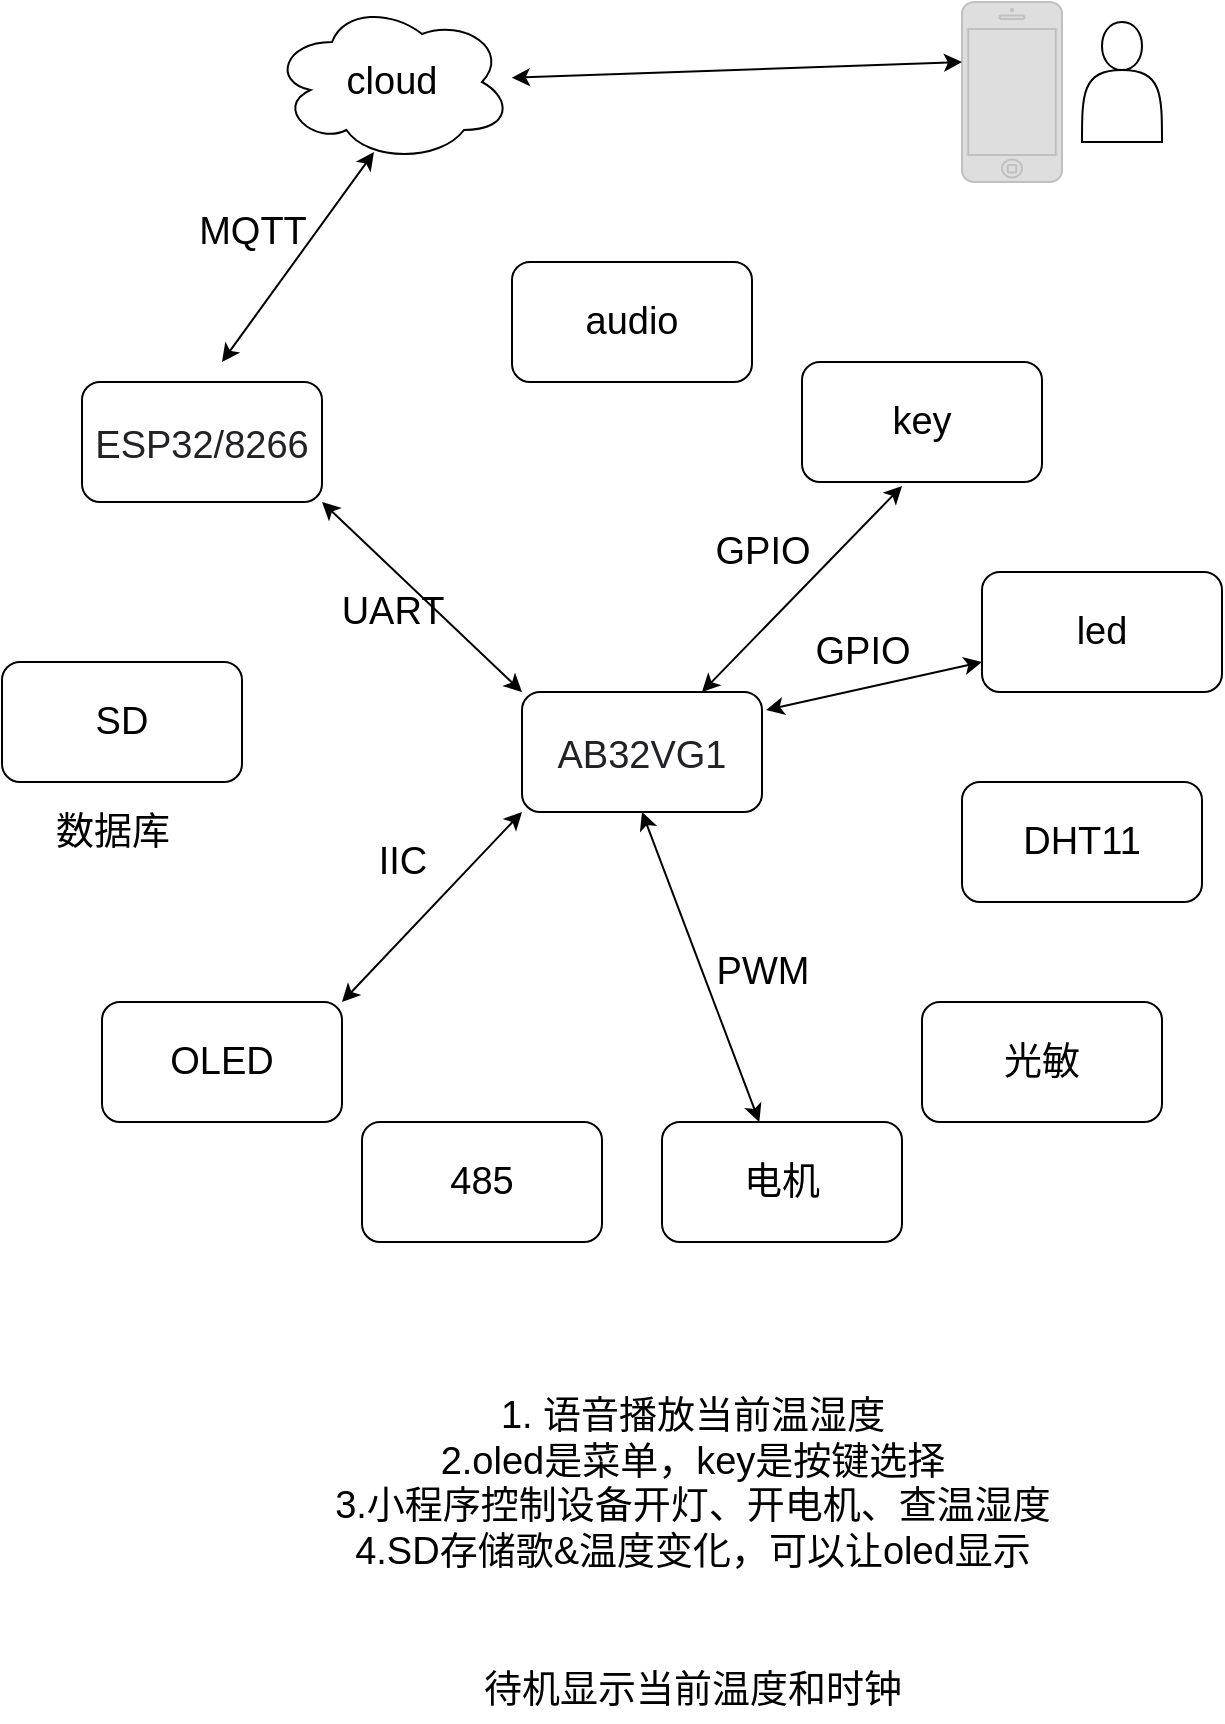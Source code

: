 <mxfile version="15.7.3" type="device"><diagram id="VXLUSwbQFQfP42bRYKkT" name="Page-1"><mxGraphModel dx="1447" dy="750" grid="1" gridSize="10" guides="1" tooltips="1" connect="1" arrows="1" fold="1" page="1" pageScale="1" pageWidth="827" pageHeight="1169" math="0" shadow="0"><root><mxCell id="0"/><mxCell id="1" parent="0"/><mxCell id="YsEE_NZXP6mzX1hAAXBt-1" value="&lt;h1 class=&quot;title-article&quot; id=&quot;articleContentId&quot; style=&quot;box-sizing: border-box ; outline: 0px ; margin: 0px ; padding: 0px ; font-family: &amp;#34;pingfang sc&amp;#34; , &amp;#34;microsoft yahei&amp;#34; , &amp;#34;simhei&amp;#34; , &amp;#34;arial&amp;#34; , &amp;#34;simsun&amp;#34; ; overflow-wrap: break-word ; color: rgb(34 , 34 , 38) ; word-break: break-all ; background-color: rgb(255 , 255 , 255)&quot;&gt;&lt;span style=&quot;font-weight: normal&quot;&gt;&lt;font style=&quot;font-size: 19px&quot;&gt;AB32VG1&lt;/font&gt;&lt;/span&gt;&lt;/h1&gt;" style="rounded=1;whiteSpace=wrap;html=1;" parent="1" vertex="1"><mxGeometry x="320" y="365" width="120" height="60" as="geometry"/></mxCell><mxCell id="YsEE_NZXP6mzX1hAAXBt-2" value="&lt;h1 class=&quot;title-article&quot; id=&quot;articleContentId&quot; style=&quot;box-sizing: border-box ; outline: 0px ; margin: 0px ; padding: 0px ; font-family: &amp;#34;pingfang sc&amp;#34; , &amp;#34;microsoft yahei&amp;#34; , &amp;#34;simhei&amp;#34; , &amp;#34;arial&amp;#34; , &amp;#34;simsun&amp;#34; ; overflow-wrap: break-word ; color: rgb(34 , 34 , 38) ; word-break: break-all ; background-color: rgb(255 , 255 , 255)&quot;&gt;&lt;span style=&quot;font-size: 19px ; font-weight: 400&quot;&gt;ESP32/8266&lt;/span&gt;&lt;/h1&gt;" style="rounded=1;whiteSpace=wrap;html=1;" parent="1" vertex="1"><mxGeometry x="100" y="210" width="120" height="60" as="geometry"/></mxCell><mxCell id="YsEE_NZXP6mzX1hAAXBt-3" value="cloud" style="ellipse;shape=cloud;whiteSpace=wrap;html=1;fontSize=19;" parent="1" vertex="1"><mxGeometry x="195" y="20" width="120" height="80" as="geometry"/></mxCell><mxCell id="YsEE_NZXP6mzX1hAAXBt-4" value="OLED" style="rounded=1;whiteSpace=wrap;html=1;fontSize=19;" parent="1" vertex="1"><mxGeometry x="110" y="520" width="120" height="60" as="geometry"/></mxCell><mxCell id="YsEE_NZXP6mzX1hAAXBt-6" value="IIC" style="text;html=1;align=center;verticalAlign=middle;resizable=0;points=[];autosize=1;strokeColor=none;fillColor=none;fontSize=19;" parent="1" vertex="1"><mxGeometry x="240" y="435" width="40" height="30" as="geometry"/></mxCell><mxCell id="YsEE_NZXP6mzX1hAAXBt-8" value="UART" style="text;html=1;align=center;verticalAlign=middle;resizable=0;points=[];autosize=1;strokeColor=none;fillColor=none;fontSize=19;" parent="1" vertex="1"><mxGeometry x="220" y="310" width="70" height="30" as="geometry"/></mxCell><mxCell id="YsEE_NZXP6mzX1hAAXBt-9" value="key" style="rounded=1;whiteSpace=wrap;html=1;fontSize=19;" parent="1" vertex="1"><mxGeometry x="460" y="200" width="120" height="60" as="geometry"/></mxCell><mxCell id="YsEE_NZXP6mzX1hAAXBt-10" value="led" style="rounded=1;whiteSpace=wrap;html=1;fontSize=19;" parent="1" vertex="1"><mxGeometry x="550" y="305" width="120" height="60" as="geometry"/></mxCell><mxCell id="YsEE_NZXP6mzX1hAAXBt-11" value="DHT11" style="rounded=1;whiteSpace=wrap;html=1;fontSize=19;" parent="1" vertex="1"><mxGeometry x="540" y="410" width="120" height="60" as="geometry"/></mxCell><mxCell id="YsEE_NZXP6mzX1hAAXBt-12" value="光敏" style="rounded=1;whiteSpace=wrap;html=1;fontSize=19;" parent="1" vertex="1"><mxGeometry x="520" y="520" width="120" height="60" as="geometry"/></mxCell><mxCell id="YsEE_NZXP6mzX1hAAXBt-13" value="电机" style="rounded=1;whiteSpace=wrap;html=1;fontSize=19;" parent="1" vertex="1"><mxGeometry x="390" y="580" width="120" height="60" as="geometry"/></mxCell><mxCell id="YsEE_NZXP6mzX1hAAXBt-14" value="485" style="rounded=1;whiteSpace=wrap;html=1;fontSize=19;" parent="1" vertex="1"><mxGeometry x="240" y="580" width="120" height="60" as="geometry"/></mxCell><mxCell id="YsEE_NZXP6mzX1hAAXBt-15" value="" style="endArrow=classic;startArrow=classic;html=1;rounded=0;fontSize=19;entryX=0;entryY=1;entryDx=0;entryDy=0;exitX=1;exitY=0;exitDx=0;exitDy=0;" parent="1" source="YsEE_NZXP6mzX1hAAXBt-4" target="YsEE_NZXP6mzX1hAAXBt-1" edge="1"><mxGeometry width="50" height="50" relative="1" as="geometry"><mxPoint x="260" y="490" as="sourcePoint"/><mxPoint x="310" y="440" as="targetPoint"/></mxGeometry></mxCell><mxCell id="YsEE_NZXP6mzX1hAAXBt-17" value="" style="endArrow=classic;startArrow=classic;html=1;rounded=0;fontSize=19;entryX=0;entryY=0;entryDx=0;entryDy=0;exitX=1;exitY=1;exitDx=0;exitDy=0;" parent="1" source="YsEE_NZXP6mzX1hAAXBt-2" target="YsEE_NZXP6mzX1hAAXBt-1" edge="1"><mxGeometry width="50" height="50" relative="1" as="geometry"><mxPoint x="250" y="290" as="sourcePoint"/><mxPoint x="300" y="240" as="targetPoint"/></mxGeometry></mxCell><mxCell id="YsEE_NZXP6mzX1hAAXBt-19" value="" style="endArrow=classic;startArrow=classic;html=1;rounded=0;fontSize=19;entryX=0.5;entryY=1;entryDx=0;entryDy=0;" parent="1" source="YsEE_NZXP6mzX1hAAXBt-13" target="YsEE_NZXP6mzX1hAAXBt-1" edge="1"><mxGeometry width="50" height="50" relative="1" as="geometry"><mxPoint x="390" y="500" as="sourcePoint"/><mxPoint x="440" y="450" as="targetPoint"/></mxGeometry></mxCell><mxCell id="YsEE_NZXP6mzX1hAAXBt-20" value="PWM" style="text;html=1;align=center;verticalAlign=middle;resizable=0;points=[];autosize=1;strokeColor=none;fillColor=none;fontSize=19;" parent="1" vertex="1"><mxGeometry x="410" y="490" width="60" height="30" as="geometry"/></mxCell><mxCell id="YsEE_NZXP6mzX1hAAXBt-23" value="" style="endArrow=classic;startArrow=classic;html=1;rounded=0;fontSize=19;entryX=0;entryY=0.75;entryDx=0;entryDy=0;exitX=1.017;exitY=0.15;exitDx=0;exitDy=0;exitPerimeter=0;" parent="1" source="YsEE_NZXP6mzX1hAAXBt-1" target="YsEE_NZXP6mzX1hAAXBt-10" edge="1"><mxGeometry width="50" height="50" relative="1" as="geometry"><mxPoint x="450" y="370" as="sourcePoint"/><mxPoint x="500" y="320" as="targetPoint"/></mxGeometry></mxCell><mxCell id="YsEE_NZXP6mzX1hAAXBt-24" value="GPIO" style="text;html=1;align=center;verticalAlign=middle;resizable=0;points=[];autosize=1;strokeColor=none;fillColor=none;fontSize=19;" parent="1" vertex="1"><mxGeometry x="460" y="330" width="60" height="30" as="geometry"/></mxCell><mxCell id="YsEE_NZXP6mzX1hAAXBt-25" value="" style="endArrow=classic;startArrow=classic;html=1;rounded=0;fontSize=19;entryX=0.417;entryY=1.033;entryDx=0;entryDy=0;entryPerimeter=0;exitX=0.75;exitY=0;exitDx=0;exitDy=0;" parent="1" source="YsEE_NZXP6mzX1hAAXBt-1" target="YsEE_NZXP6mzX1hAAXBt-9" edge="1"><mxGeometry width="50" height="50" relative="1" as="geometry"><mxPoint x="400" y="360" as="sourcePoint"/><mxPoint x="450" y="310" as="targetPoint"/></mxGeometry></mxCell><mxCell id="YsEE_NZXP6mzX1hAAXBt-26" value="GPIO" style="text;html=1;align=center;verticalAlign=middle;resizable=0;points=[];autosize=1;strokeColor=none;fillColor=none;fontSize=19;" parent="1" vertex="1"><mxGeometry x="410" y="280" width="60" height="30" as="geometry"/></mxCell><mxCell id="YsEE_NZXP6mzX1hAAXBt-27" value="" style="endArrow=classic;startArrow=classic;html=1;rounded=0;fontSize=19;entryX=0.425;entryY=0.938;entryDx=0;entryDy=0;entryPerimeter=0;" parent="1" target="YsEE_NZXP6mzX1hAAXBt-3" edge="1"><mxGeometry width="50" height="50" relative="1" as="geometry"><mxPoint x="170" y="200" as="sourcePoint"/><mxPoint x="220" y="150" as="targetPoint"/></mxGeometry></mxCell><mxCell id="YsEE_NZXP6mzX1hAAXBt-28" value="MQTT" style="text;html=1;align=center;verticalAlign=middle;resizable=0;points=[];autosize=1;strokeColor=none;fillColor=none;fontSize=19;" parent="1" vertex="1"><mxGeometry x="150" y="120" width="70" height="30" as="geometry"/></mxCell><mxCell id="YsEE_NZXP6mzX1hAAXBt-29" value="SD" style="rounded=1;whiteSpace=wrap;html=1;fontSize=19;" parent="1" vertex="1"><mxGeometry x="60" y="350" width="120" height="60" as="geometry"/></mxCell><mxCell id="YsEE_NZXP6mzX1hAAXBt-32" value="数据库" style="text;html=1;align=center;verticalAlign=middle;resizable=0;points=[];autosize=1;strokeColor=none;fillColor=none;fontSize=19;" parent="1" vertex="1"><mxGeometry x="80" y="420" width="70" height="30" as="geometry"/></mxCell><mxCell id="YsEE_NZXP6mzX1hAAXBt-33" value="audio" style="rounded=1;whiteSpace=wrap;html=1;fontSize=19;" parent="1" vertex="1"><mxGeometry x="315" y="150" width="120" height="60" as="geometry"/></mxCell><mxCell id="YsEE_NZXP6mzX1hAAXBt-36" value="1. 语音播放当前温湿度&lt;br&gt;2.oled是菜单，key是按键选择&lt;br&gt;3.小程序控制设备开灯、开电机、查温湿度&lt;br&gt;4.SD存储歌&amp;amp;温度变化，可以让oled显示&lt;br&gt;&lt;br&gt;&lt;br&gt;待机显示当前温度和时钟" style="text;html=1;align=center;verticalAlign=middle;resizable=0;points=[];autosize=1;strokeColor=none;fillColor=none;fontSize=19;" parent="1" vertex="1"><mxGeometry x="220" y="710" width="370" height="170" as="geometry"/></mxCell><mxCell id="YD9qekrhzxTRNOKfRPwy-1" value="" style="html=1;verticalLabelPosition=bottom;labelBackgroundColor=#ffffff;verticalAlign=top;shadow=0;dashed=0;strokeWidth=1;shape=mxgraph.ios7.misc.iphone;strokeColor=#c0c0c0;fillColor=#DEDEDE;" vertex="1" parent="1"><mxGeometry x="540" y="20" width="50" height="90" as="geometry"/></mxCell><mxCell id="YD9qekrhzxTRNOKfRPwy-2" value="" style="shape=actor;whiteSpace=wrap;html=1;" vertex="1" parent="1"><mxGeometry x="600" y="30" width="40" height="60" as="geometry"/></mxCell><mxCell id="YD9qekrhzxTRNOKfRPwy-3" value="" style="endArrow=classic;startArrow=classic;html=1;rounded=0;" edge="1" parent="1" source="YsEE_NZXP6mzX1hAAXBt-3"><mxGeometry width="50" height="50" relative="1" as="geometry"><mxPoint x="450" y="260" as="sourcePoint"/><mxPoint x="540" y="50" as="targetPoint"/><Array as="points"/></mxGeometry></mxCell></root></mxGraphModel></diagram></mxfile>